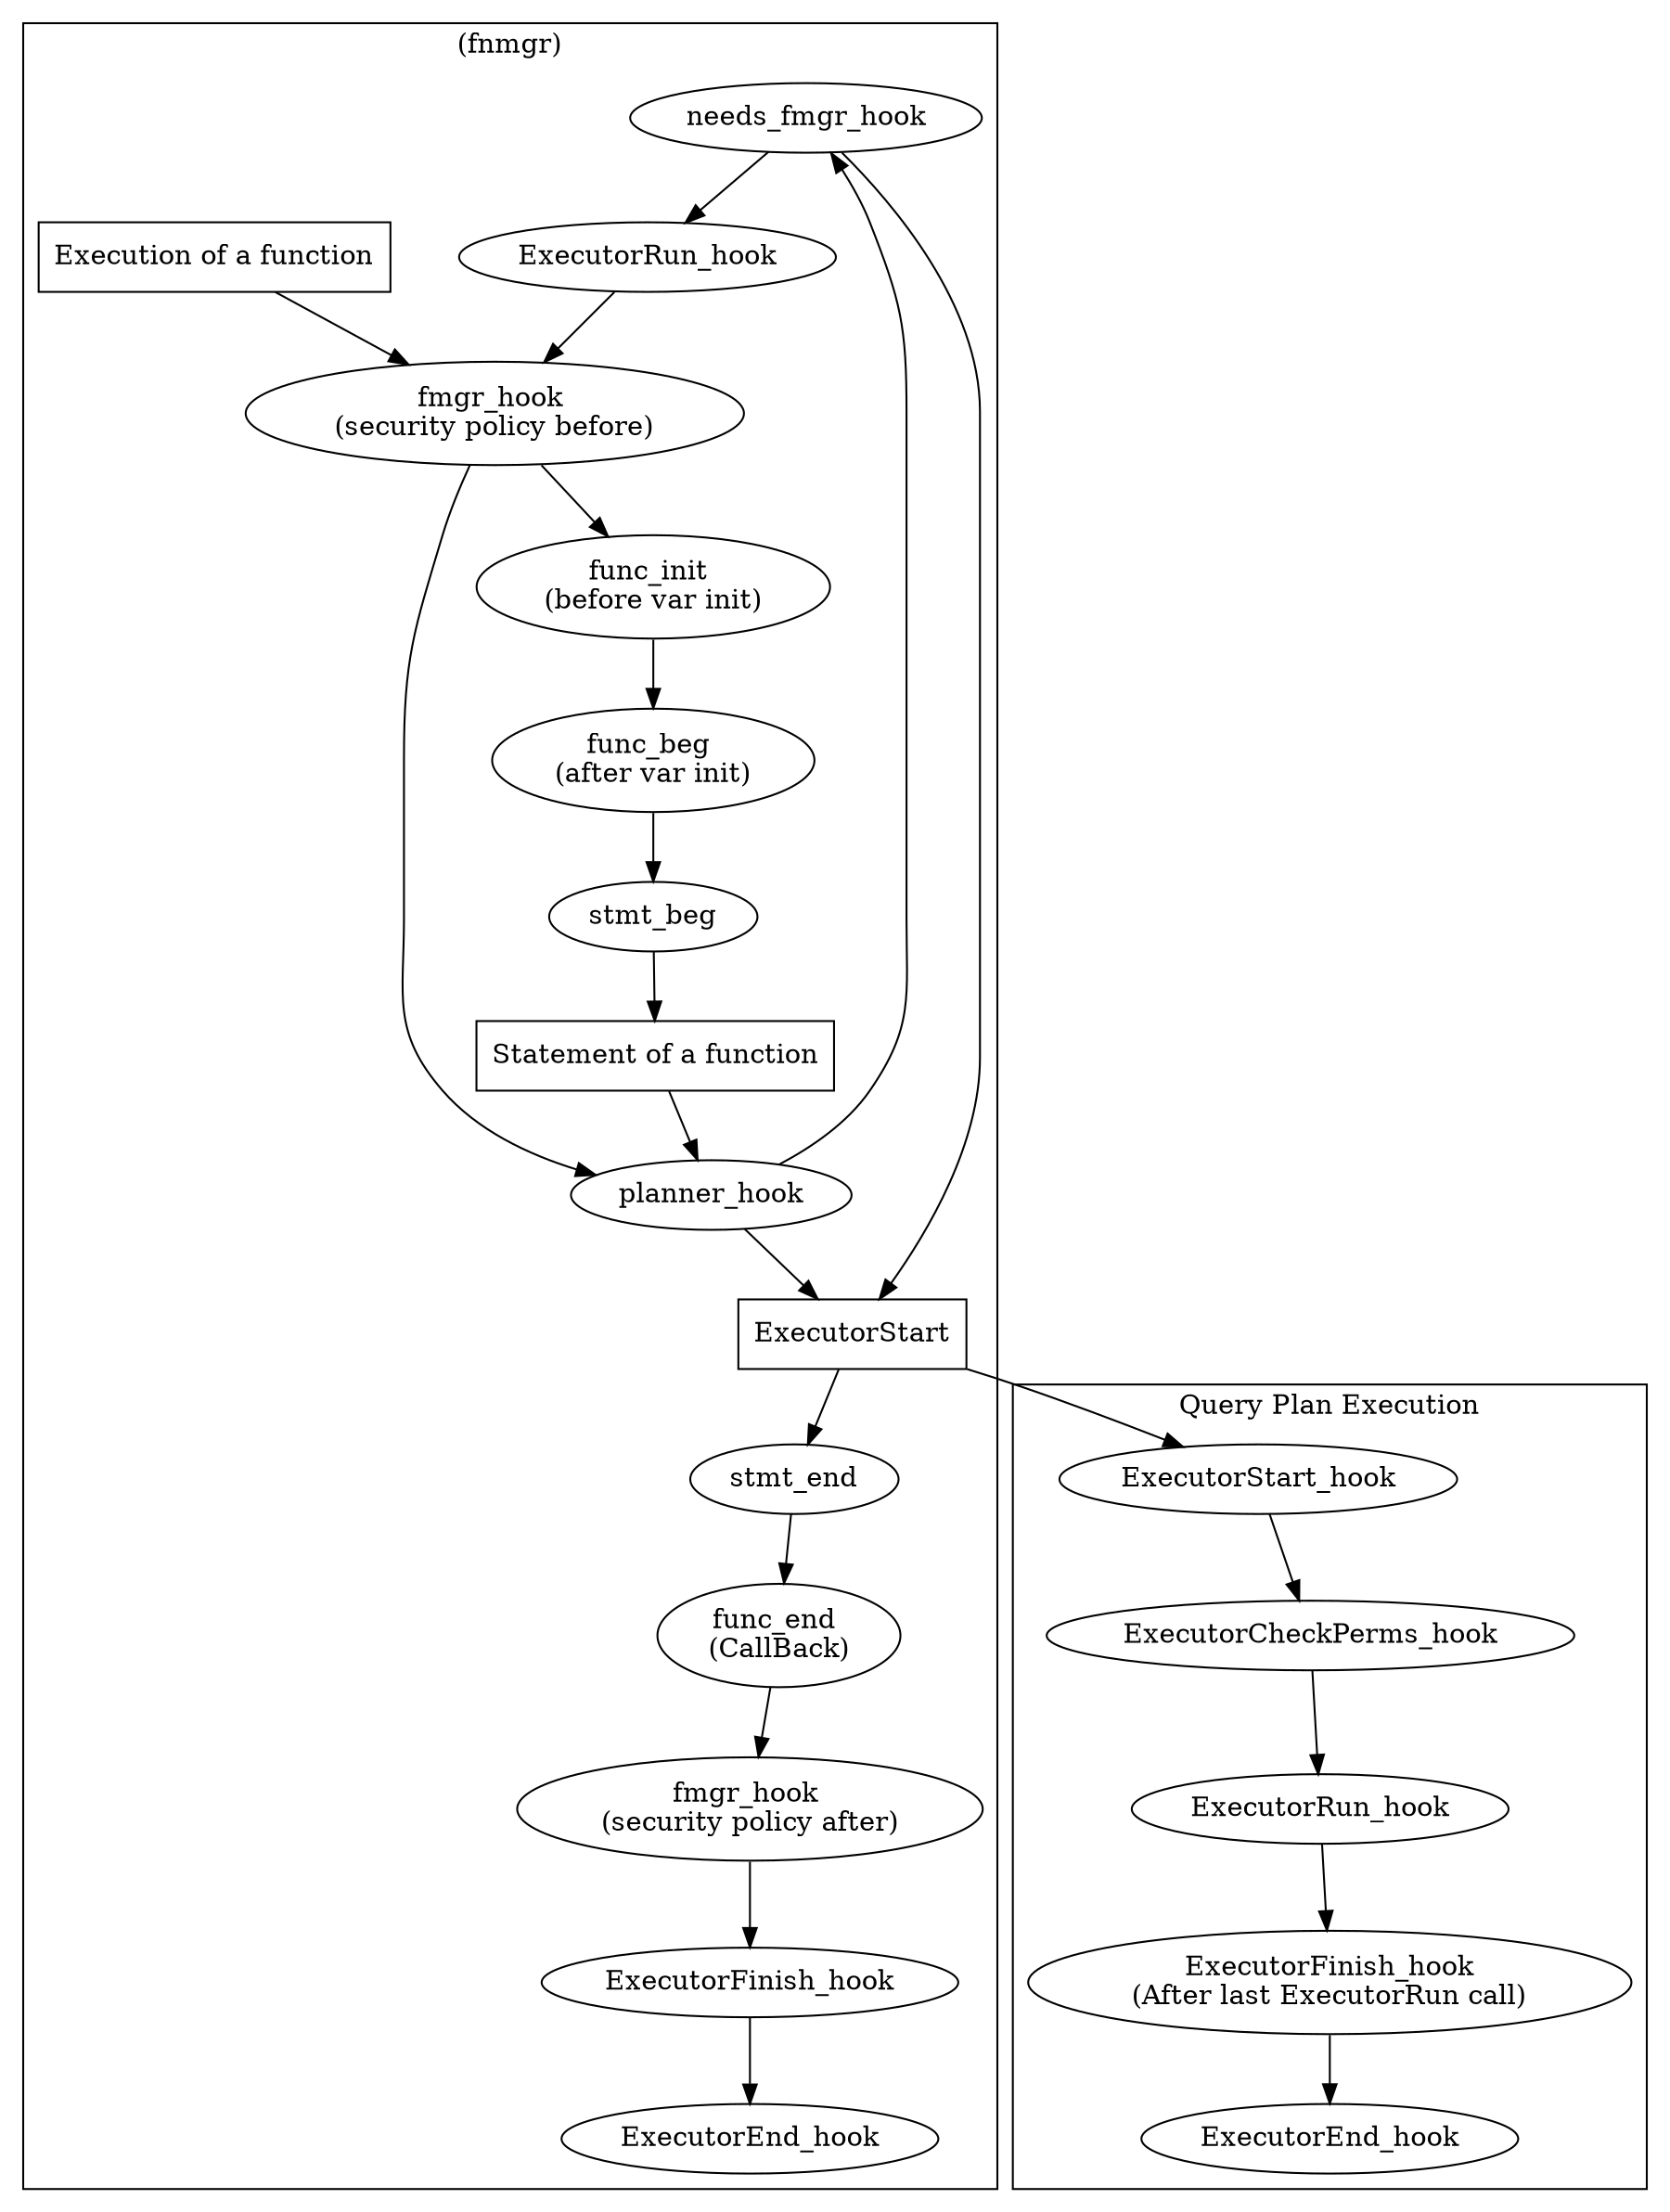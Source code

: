 digraph hooks {
    // rankdir=TR
    node [shape=box];
    nodesep=0.5;
    needs_fmgr_hook             [shape=ellipse];

    planner_hook                [shape=ellipse];
    planner_hook -> ExecutorStart;

	subgraph cluster_0 {label="(fnmgr)" ;
    	fmgr_hook1                  [shape=ellipse][label="fmgr_hook \n(security policy before)"];
    	fmgr_hook2                  [shape=ellipse][label="fmgr_hook \n(security policy after)"];
    	func_init                   [shape=ellipse][label="func_init \n(before var init)"];
    	func_beg                    [shape=ellipse][label="func_beg \n(after var init)"];
    	func_end                    [shape=ellipse][label="func_end \n(CallBack)"];
    	ExecutorRun_hook            [shape=ellipse][label="ExecutorRun_hook"];
    	ExecutorFinish_hook            [shape=ellipse][label="ExecutorFinish_hook"];
    	ExecutorEnd_hook            [shape=ellipse][label="ExecutorEnd_hook"];

    	"Statement of a function" ;
      "Execution of a function" ;
    	needs_fmgr_hook             [shape=ellipse];
    	stmt_beg                    [shape=ellipse];
    	stmt_end                    [shape=ellipse];

    	"Execution of a function" -> fmgr_hook1;
    	fmgr_hook1 -> func_init  -> func_beg;
    	stmt_beg -> "Statement of a function" ;
      planner_hook -> needs_fmgr_hook ;
      needs_fmgr_hook -> ExecutorStart ;
      needs_fmgr_hook -> ExecutorRun_hook -> fmgr_hook1 -> planner_hook;
    	"Statement of a function" -> planner_hook ;
      ExecutorStart -> stmt_end ;
    	func_beg -> stmt_beg;
    	stmt_end -> func_end;
    	func_end -> fmgr_hook2 ;
      fmgr_hook2 -> ExecutorFinish_hook -> ExecutorEnd_hook ;

    }


	subgraph cluster_3 {
    label="Query Plan Execution";
    QPExecutorStart_hook          [shape=ellipse][label="ExecutorStart_hook"];
    QPExecutorCheckPerms_hook     [shape=ellipse][label="ExecutorCheckPerms_hook"];
    QPExecutorRun_hook            [shape=ellipse][label="ExecutorRun_hook"];
    QPExecutorEnd_hook            [shape=ellipse][label="ExecutorEnd_hook"];
    QPExecutorFinish_hook [shape=ellipse][label="ExecutorFinish_hook\n(After last ExecutorRun call)"];
		"ExecutorStart"
        -> QPExecutorStart_hook
        -> QPExecutorCheckPerms_hook
		    -> QPExecutorRun_hook
        -> QPExecutorFinish_hook
		    -> QPExecutorEnd_hook
	}




}
